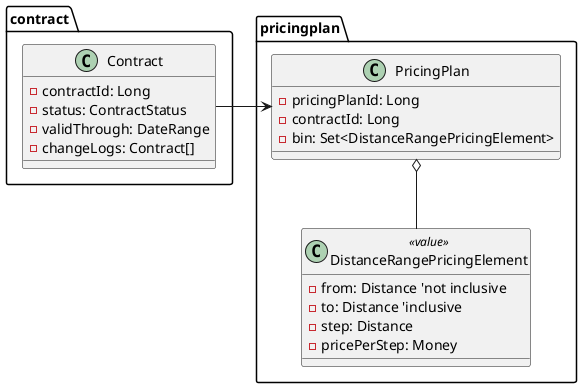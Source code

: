 @startuml

package contract {
  class Contract {
    - contractId: Long
    - status: ContractStatus
    - validThrough: DateRange
    - changeLogs: Contract[]
  }
}

package pricingplan {
  class PricingPlan {
    - pricingPlanId: Long
    - contractId: Long
    - bin: Set<DistanceRangePricingElement>
  }

  class DistanceRangePricingElement <<value>> {
    - from: Distance 'not inclusive
    - to: Distance 'inclusive
    - step: Distance
    - pricePerStep: Money
  }
}

Contract -> PricingPlan
PricingPlan o-- DistanceRangePricingElement

@enduml